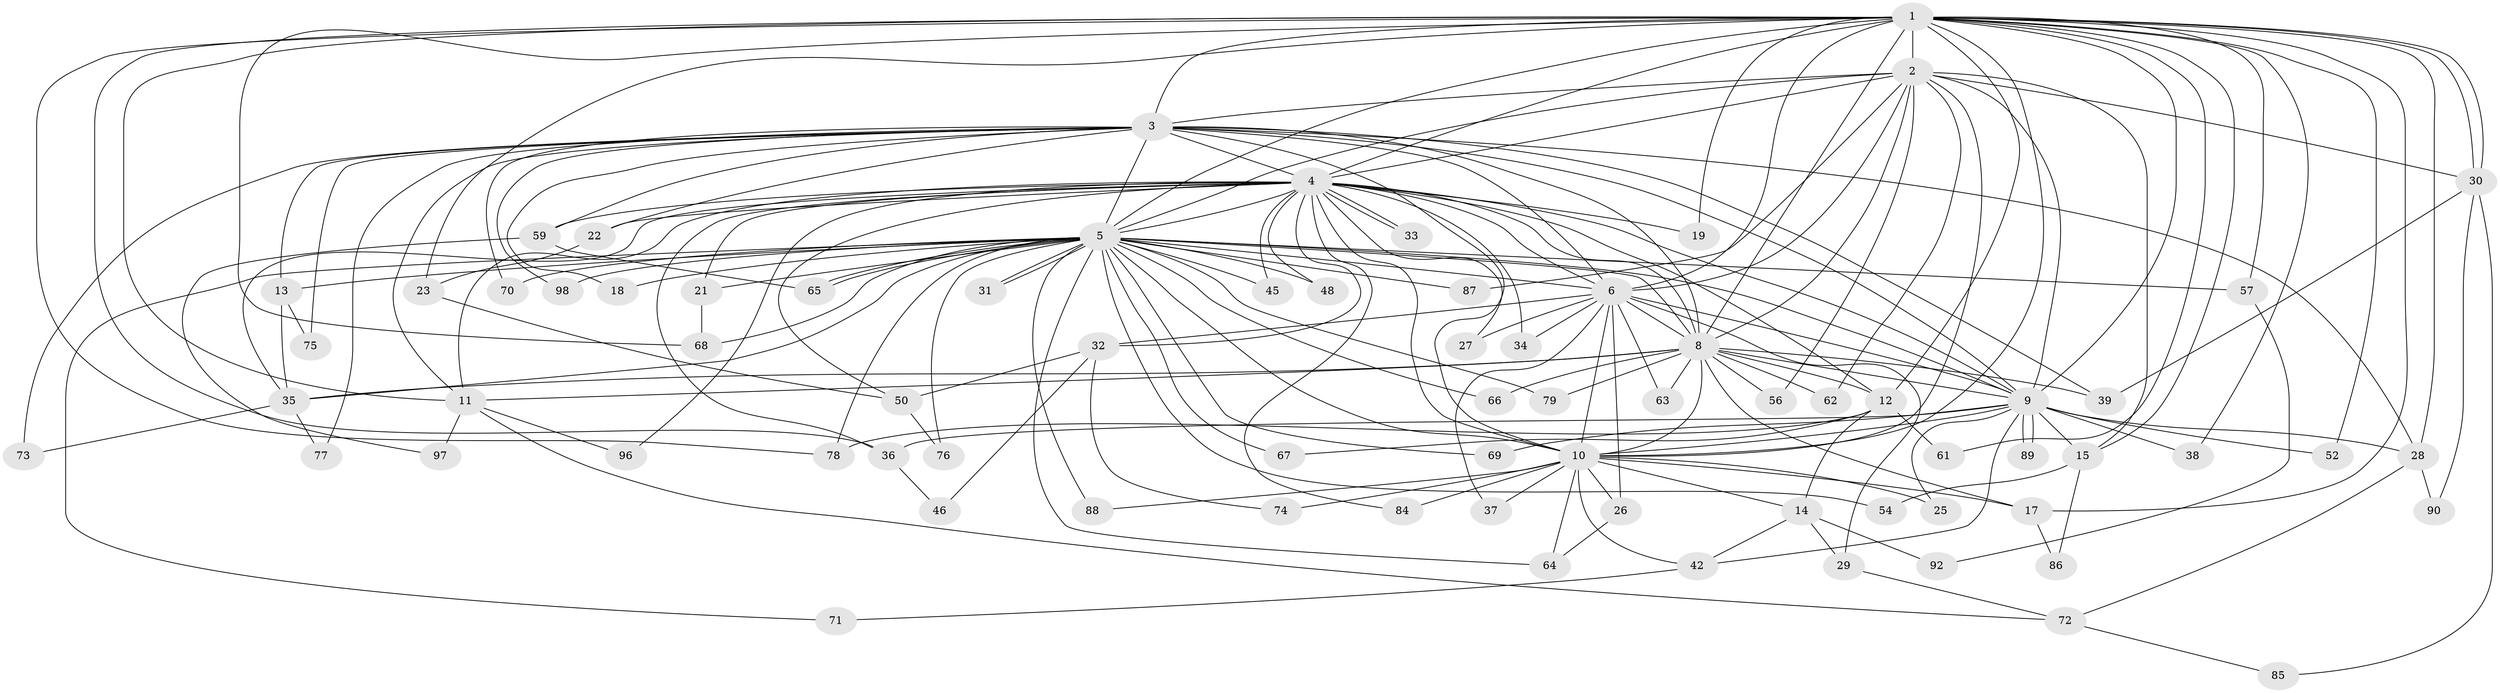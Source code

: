 // Generated by graph-tools (version 1.1) at 2025/51/02/27/25 19:51:42]
// undirected, 75 vertices, 186 edges
graph export_dot {
graph [start="1"]
  node [color=gray90,style=filled];
  1 [super="+95"];
  2 [super="+51"];
  3 [super="+44"];
  4 [super="+40"];
  5 [super="+94"];
  6 [super="+7"];
  8 [super="+24"];
  9 [super="+43"];
  10 [super="+58"];
  11 [super="+16"];
  12 [super="+91"];
  13;
  14;
  15 [super="+20"];
  17;
  18;
  19;
  21;
  22;
  23;
  25;
  26 [super="+60"];
  27;
  28 [super="+47"];
  29 [super="+81"];
  30 [super="+49"];
  31;
  32 [super="+53"];
  33;
  34;
  35 [super="+82"];
  36 [super="+41"];
  37;
  38;
  39;
  42 [super="+55"];
  45;
  46;
  48;
  50;
  52;
  54;
  56;
  57;
  59 [super="+83"];
  61;
  62;
  63;
  64 [super="+80"];
  65;
  66;
  67;
  68;
  69;
  70;
  71;
  72;
  73;
  74;
  75;
  76;
  77;
  78 [super="+93"];
  79;
  84;
  85;
  86;
  87;
  88;
  89;
  90;
  92;
  96;
  97;
  98;
  1 -- 2;
  1 -- 3;
  1 -- 4;
  1 -- 5;
  1 -- 6 [weight=2];
  1 -- 8;
  1 -- 9;
  1 -- 10;
  1 -- 12;
  1 -- 15;
  1 -- 17;
  1 -- 19;
  1 -- 23;
  1 -- 28;
  1 -- 30;
  1 -- 30;
  1 -- 38;
  1 -- 52;
  1 -- 57;
  1 -- 61;
  1 -- 11;
  1 -- 68;
  1 -- 78;
  1 -- 36;
  2 -- 3;
  2 -- 4;
  2 -- 5;
  2 -- 6 [weight=2];
  2 -- 8;
  2 -- 9;
  2 -- 10;
  2 -- 15;
  2 -- 56;
  2 -- 62;
  2 -- 87;
  2 -- 30;
  3 -- 4;
  3 -- 5;
  3 -- 6 [weight=2];
  3 -- 8;
  3 -- 9 [weight=2];
  3 -- 10;
  3 -- 11;
  3 -- 13;
  3 -- 18;
  3 -- 22;
  3 -- 28;
  3 -- 39;
  3 -- 70;
  3 -- 73;
  3 -- 75;
  3 -- 77;
  3 -- 98;
  3 -- 59;
  4 -- 5;
  4 -- 6 [weight=2];
  4 -- 8;
  4 -- 9 [weight=2];
  4 -- 10;
  4 -- 11;
  4 -- 12;
  4 -- 19;
  4 -- 21;
  4 -- 22 [weight=2];
  4 -- 27;
  4 -- 32;
  4 -- 33;
  4 -- 33;
  4 -- 34;
  4 -- 36;
  4 -- 45;
  4 -- 48;
  4 -- 50;
  4 -- 59;
  4 -- 84;
  4 -- 96;
  4 -- 35;
  5 -- 6 [weight=2];
  5 -- 8;
  5 -- 9;
  5 -- 10;
  5 -- 13;
  5 -- 18;
  5 -- 21;
  5 -- 31;
  5 -- 31;
  5 -- 45;
  5 -- 48;
  5 -- 54;
  5 -- 57;
  5 -- 64;
  5 -- 65;
  5 -- 65;
  5 -- 66;
  5 -- 67;
  5 -- 68;
  5 -- 69;
  5 -- 70;
  5 -- 71;
  5 -- 76;
  5 -- 78;
  5 -- 79;
  5 -- 87;
  5 -- 88;
  5 -- 98;
  5 -- 35;
  6 -- 8 [weight=2];
  6 -- 9 [weight=2];
  6 -- 10 [weight=2];
  6 -- 26 [weight=2];
  6 -- 29;
  6 -- 32;
  6 -- 34;
  6 -- 37;
  6 -- 27;
  6 -- 63;
  8 -- 9;
  8 -- 10;
  8 -- 17;
  8 -- 35;
  8 -- 56;
  8 -- 63;
  8 -- 66;
  8 -- 12;
  8 -- 39;
  8 -- 11;
  8 -- 62;
  8 -- 79;
  9 -- 10;
  9 -- 25;
  9 -- 36;
  9 -- 38;
  9 -- 42;
  9 -- 52;
  9 -- 69;
  9 -- 89;
  9 -- 89;
  9 -- 15;
  9 -- 28;
  10 -- 14;
  10 -- 25;
  10 -- 37;
  10 -- 64;
  10 -- 74;
  10 -- 84;
  10 -- 88;
  10 -- 17;
  10 -- 26;
  10 -- 42;
  11 -- 72;
  11 -- 96;
  11 -- 97;
  12 -- 14;
  12 -- 61;
  12 -- 67;
  12 -- 78;
  13 -- 35;
  13 -- 75;
  14 -- 29;
  14 -- 42;
  14 -- 92;
  15 -- 86;
  15 -- 54;
  17 -- 86;
  21 -- 68;
  22 -- 23;
  23 -- 50;
  26 -- 64;
  28 -- 72;
  28 -- 90;
  29 -- 72;
  30 -- 85;
  30 -- 90;
  30 -- 39;
  32 -- 46;
  32 -- 50;
  32 -- 74;
  35 -- 73;
  35 -- 77;
  36 -- 46;
  42 -- 71;
  50 -- 76;
  57 -- 92;
  59 -- 65;
  59 -- 97;
  72 -- 85;
}
